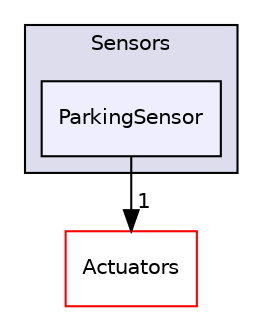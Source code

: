 digraph "main/Modules/Sensors/ParkingSensor" {
  compound=true
  node [ fontsize="10", fontname="Helvetica"];
  edge [ labelfontsize="10", labelfontname="Helvetica"];
  subgraph clusterdir_a552b82537631c88a1c38dc034e8f5e4 {
    graph [ bgcolor="#ddddee", pencolor="black", label="Sensors" fontname="Helvetica", fontsize="10", URL="dir_a552b82537631c88a1c38dc034e8f5e4.html"]
  dir_285db30d7606318ac6e4ffb3de016527 [shape=box, label="ParkingSensor", style="filled", fillcolor="#eeeeff", pencolor="black", URL="dir_285db30d7606318ac6e4ffb3de016527.html"];
  }
  dir_5412c0b10749e0a7303571e7f7593e59 [shape=box label="Actuators" fillcolor="white" style="filled" color="red" URL="dir_5412c0b10749e0a7303571e7f7593e59.html"];
  dir_285db30d7606318ac6e4ffb3de016527->dir_5412c0b10749e0a7303571e7f7593e59 [headlabel="1", labeldistance=1.5 headhref="dir_000012_000008.html"];
}
